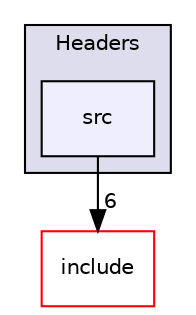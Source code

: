digraph "/home/travis/build/AliceO2Group/AliceO2/DataFormats/Headers/src" {
  bgcolor=transparent;
  compound=true
  node [ fontsize="10", fontname="Helvetica"];
  edge [ labelfontsize="10", labelfontname="Helvetica"];
  subgraph clusterdir_183e7c4434404fe9096e1bd8673e1fcf {
    graph [ bgcolor="#ddddee", pencolor="black", label="Headers" fontname="Helvetica", fontsize="10", URL="dir_183e7c4434404fe9096e1bd8673e1fcf.html"]
  dir_a70a91d48e24ce5428ebe7c94df2f0e1 [shape=box, label="src", style="filled", fillcolor="#eeeeff", pencolor="black", URL="dir_a70a91d48e24ce5428ebe7c94df2f0e1.html"];
  }
  dir_56c826af46421be4a048465dad7c2fbe [shape=box label="include" color="red" URL="dir_56c826af46421be4a048465dad7c2fbe.html"];
  dir_a70a91d48e24ce5428ebe7c94df2f0e1->dir_56c826af46421be4a048465dad7c2fbe [headlabel="6", labeldistance=1.5 headhref="dir_000262_000099.html"];
}

